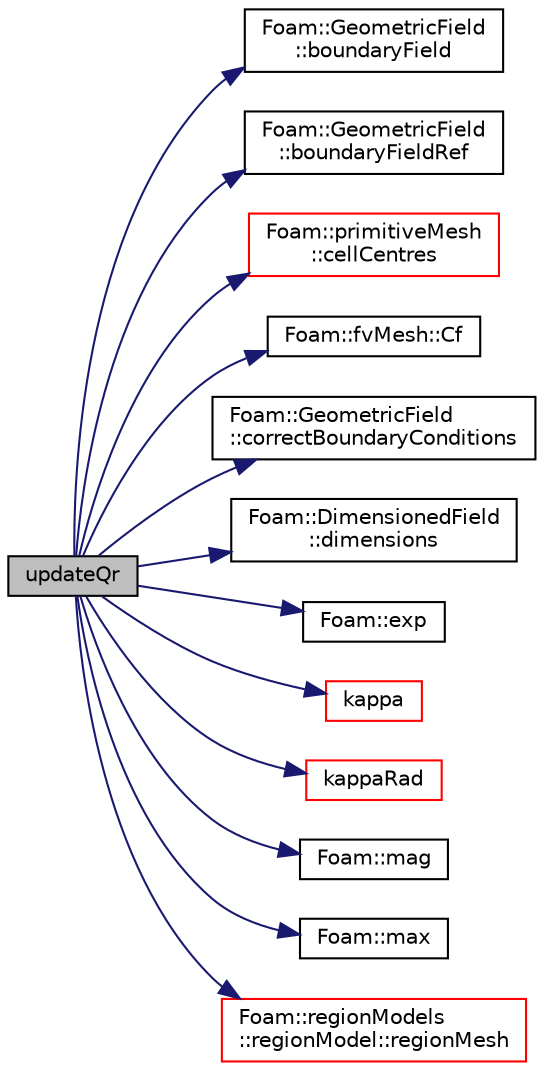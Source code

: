 digraph "updateQr"
{
  bgcolor="transparent";
  edge [fontname="Helvetica",fontsize="10",labelfontname="Helvetica",labelfontsize="10"];
  node [fontname="Helvetica",fontsize="10",shape=record];
  rankdir="LR";
  Node355 [label="updateQr",height=0.2,width=0.4,color="black", fillcolor="grey75", style="filled", fontcolor="black"];
  Node355 -> Node356 [color="midnightblue",fontsize="10",style="solid",fontname="Helvetica"];
  Node356 [label="Foam::GeometricField\l::boundaryField",height=0.2,width=0.4,color="black",URL="$a23249.html#a9ff7de36fba06b4f4f77a75142ad72b6",tooltip="Return const-reference to the boundary field. "];
  Node355 -> Node357 [color="midnightblue",fontsize="10",style="solid",fontname="Helvetica"];
  Node357 [label="Foam::GeometricField\l::boundaryFieldRef",height=0.2,width=0.4,color="black",URL="$a23249.html#af3831c9fea9f6ae7532a6d57cc67c959",tooltip="Return a reference to the boundary field. "];
  Node355 -> Node358 [color="midnightblue",fontsize="10",style="solid",fontname="Helvetica"];
  Node358 [label="Foam::primitiveMesh\l::cellCentres",height=0.2,width=0.4,color="red",URL="$a28685.html#a7300aee2989c6ec70e39436816461902"];
  Node355 -> Node421 [color="midnightblue",fontsize="10",style="solid",fontname="Helvetica"];
  Node421 [label="Foam::fvMesh::Cf",height=0.2,width=0.4,color="black",URL="$a23593.html#a83a34d2eddd1b5829f93a6c08200112c",tooltip="Return face centres as surfaceVectorField. "];
  Node355 -> Node422 [color="midnightblue",fontsize="10",style="solid",fontname="Helvetica"];
  Node422 [label="Foam::GeometricField\l::correctBoundaryConditions",height=0.2,width=0.4,color="black",URL="$a23249.html#acaf6878ef900e593c4b20812f1b567d6",tooltip="Correct boundary field. "];
  Node355 -> Node423 [color="midnightblue",fontsize="10",style="solid",fontname="Helvetica"];
  Node423 [label="Foam::DimensionedField\l::dimensions",height=0.2,width=0.4,color="black",URL="$a27497.html#a512673c2674ca2d38885f1bb5f6994fb",tooltip="Return dimensions. "];
  Node355 -> Node424 [color="midnightblue",fontsize="10",style="solid",fontname="Helvetica"];
  Node424 [label="Foam::exp",height=0.2,width=0.4,color="black",URL="$a21851.html#a12bca6c677fcf0977532179c3cb9bb89"];
  Node355 -> Node425 [color="midnightblue",fontsize="10",style="solid",fontname="Helvetica"];
  Node425 [label="kappa",height=0.2,width=0.4,color="red",URL="$a30053.html#a2b919c61cb95af34db6fa7946be5ad2d",tooltip="Return the region thermal conductivity [W/m/k]. "];
  Node355 -> Node427 [color="midnightblue",fontsize="10",style="solid",fontname="Helvetica"];
  Node427 [label="kappaRad",height=0.2,width=0.4,color="red",URL="$a30053.html#a6de854568aec2070a01cd6f1a07cb121",tooltip="Return the region absorptivity [1/m]. "];
  Node355 -> Node410 [color="midnightblue",fontsize="10",style="solid",fontname="Helvetica"];
  Node410 [label="Foam::mag",height=0.2,width=0.4,color="black",URL="$a21851.html#a929da2a3fdcf3dacbbe0487d3a330dae"];
  Node355 -> Node430 [color="midnightblue",fontsize="10",style="solid",fontname="Helvetica"];
  Node430 [label="Foam::max",height=0.2,width=0.4,color="black",URL="$a21851.html#ac993e906cf2774ae77e666bc24e81733"];
  Node355 -> Node431 [color="midnightblue",fontsize="10",style="solid",fontname="Helvetica"];
  Node431 [label="Foam::regionModels\l::regionModel::regionMesh",height=0.2,width=0.4,color="red",URL="$a30073.html#a89a37969c20983ee143c612486ce5313",tooltip="Return the region mesh database. "];
}
